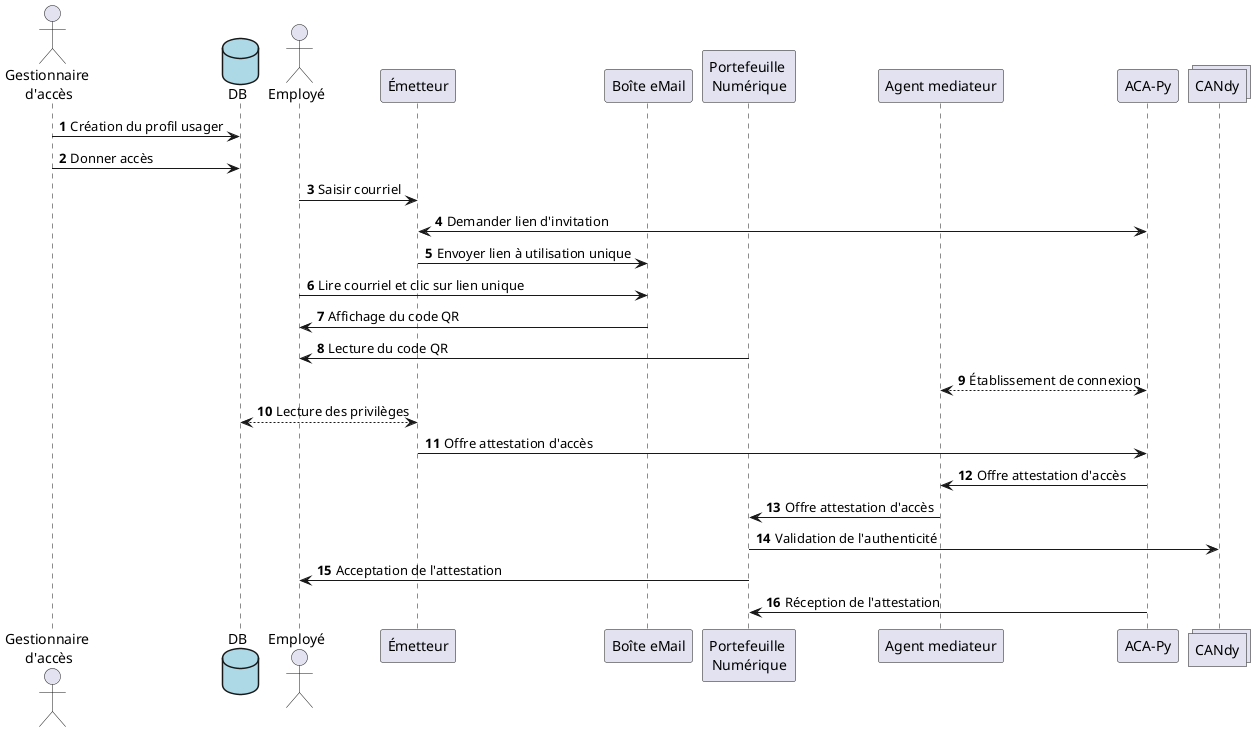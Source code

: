 @startuml SchemaEmetteur
autonumber

'*************
'Déclaration de participants
'*************
actor "Gestionnaire \nd'accès" as Gestionnaire
database "DB" as DB #LightBlue
actor Employé as Employee
participant Émetteur as Emetteur
participant "Boîte eMail" as Boite
participant  "Portefeuille \nNumérique" as wallet    
participant "Agent mediateur" as AM
participant "ACA-Py" as ACAPY   
collections CANdy
'**************
'DÉFINITION DES LIENS
'**************
Gestionnaire -> DB : Création du profil usager
Gestionnaire -> DB : Donner accès
Employee -> Emetteur : Saisir courriel
Emetteur <-> ACAPY : Demander lien d'invitation
'Emetteur <-> DB : Vérification de l'accès
Emetteur -> Boite : Envoyer lien à utilisation unique
Employee -> Boite : Lire courriel et clic sur lien unique
Boite -> Employee : Affichage du code QR
wallet -> Employee : Lecture du code QR
AM <--> ACAPY : Établissement de connexion
Emetteur <--> DB : Lecture des privilèges
Emetteur  -> ACAPY : Offre attestation d'accès
AM <- ACAPY : Offre attestation d'accès
AM -> wallet : Offre attestation d'accès
CANdy <- wallet : Validation de l'authenticité
wallet -> Employee : Acceptation de l'attestation
ACAPY -> wallet : Réception de l'attestation

@enduml